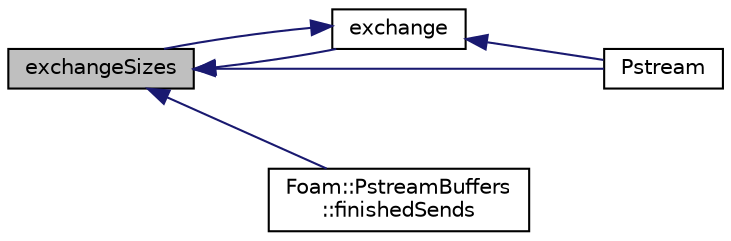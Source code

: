 digraph "exchangeSizes"
{
  bgcolor="transparent";
  edge [fontname="Helvetica",fontsize="10",labelfontname="Helvetica",labelfontsize="10"];
  node [fontname="Helvetica",fontsize="10",shape=record];
  rankdir="LR";
  Node1 [label="exchangeSizes",height=0.2,width=0.4,color="black", fillcolor="grey75", style="filled", fontcolor="black"];
  Node1 -> Node2 [dir="back",color="midnightblue",fontsize="10",style="solid",fontname="Helvetica"];
  Node2 [label="exchange",height=0.2,width=0.4,color="black",URL="$a02056.html#a911576e19200733d8b23218e8d83e961",tooltip="Helper: exchange contiguous data. Sends sendData, receives into. "];
  Node2 -> Node1 [dir="back",color="midnightblue",fontsize="10",style="solid",fontname="Helvetica"];
  Node2 -> Node3 [dir="back",color="midnightblue",fontsize="10",style="solid",fontname="Helvetica"];
  Node3 [label="Pstream",height=0.2,width=0.4,color="black",URL="$a02056.html#a2b31c5d4673e1c7d7366b8b6bf47830d",tooltip="Construct given optional buffer size. "];
  Node1 -> Node4 [dir="back",color="midnightblue",fontsize="10",style="solid",fontname="Helvetica"];
  Node4 [label="Foam::PstreamBuffers\l::finishedSends",height=0.2,width=0.4,color="black",URL="$a02057.html#a6d9c6ce7bf419290cccf21bc15d786f0",tooltip="Mark all sends as having been done. Same as above but also returns. "];
  Node1 -> Node3 [dir="back",color="midnightblue",fontsize="10",style="solid",fontname="Helvetica"];
}
